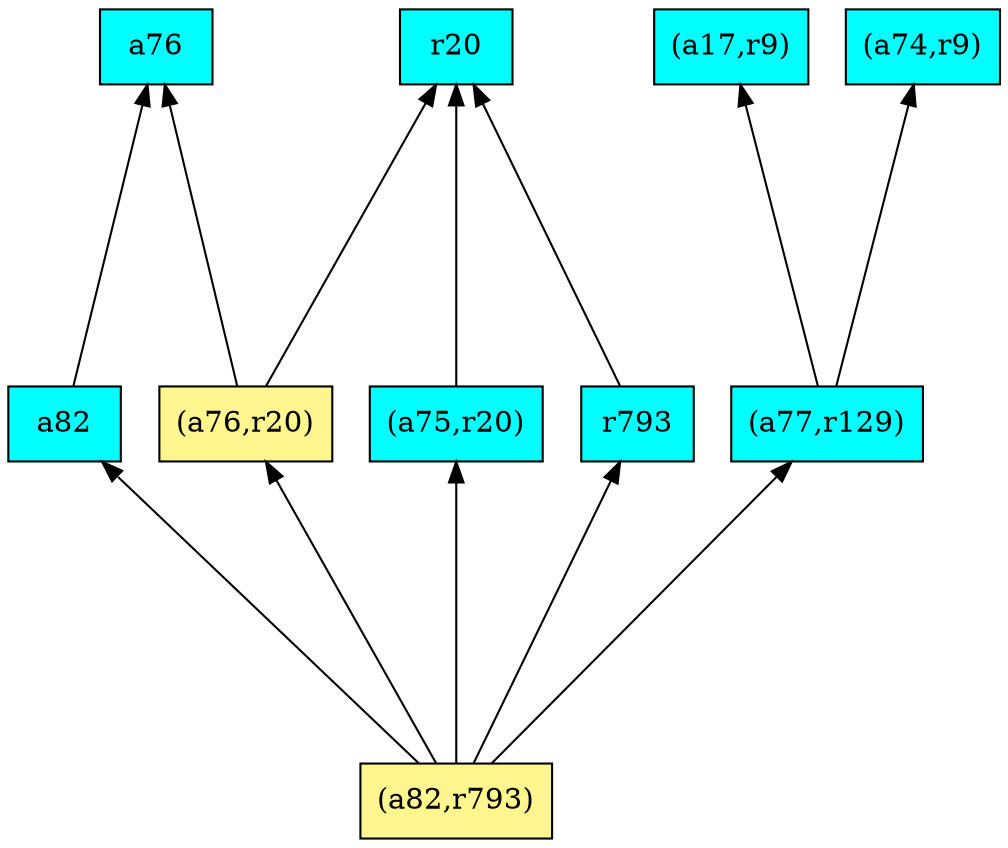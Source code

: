 digraph G {
rankdir=BT;ranksep="2.0";
"a82" [shape=record,fillcolor=cyan,style=filled,label="{a82}"];
"(a82,r793)" [shape=record,fillcolor=khaki1,style=filled,label="{(a82,r793)}"];
"(a17,r9)" [shape=record,fillcolor=cyan,style=filled,label="{(a17,r9)}"];
"(a76,r20)" [shape=record,fillcolor=khaki1,style=filled,label="{(a76,r20)}"];
"(a75,r20)" [shape=record,fillcolor=cyan,style=filled,label="{(a75,r20)}"];
"(a74,r9)" [shape=record,fillcolor=cyan,style=filled,label="{(a74,r9)}"];
"r20" [shape=record,fillcolor=cyan,style=filled,label="{r20}"];
"r793" [shape=record,fillcolor=cyan,style=filled,label="{r793}"];
"a76" [shape=record,fillcolor=cyan,style=filled,label="{a76}"];
"(a77,r129)" [shape=record,fillcolor=cyan,style=filled,label="{(a77,r129)}"];
"a82" -> "a76"
"(a82,r793)" -> "a82"
"(a82,r793)" -> "(a75,r20)"
"(a82,r793)" -> "(a76,r20)"
"(a82,r793)" -> "r793"
"(a82,r793)" -> "(a77,r129)"
"(a76,r20)" -> "r20"
"(a76,r20)" -> "a76"
"(a75,r20)" -> "r20"
"r793" -> "r20"
"(a77,r129)" -> "(a74,r9)"
"(a77,r129)" -> "(a17,r9)"
}